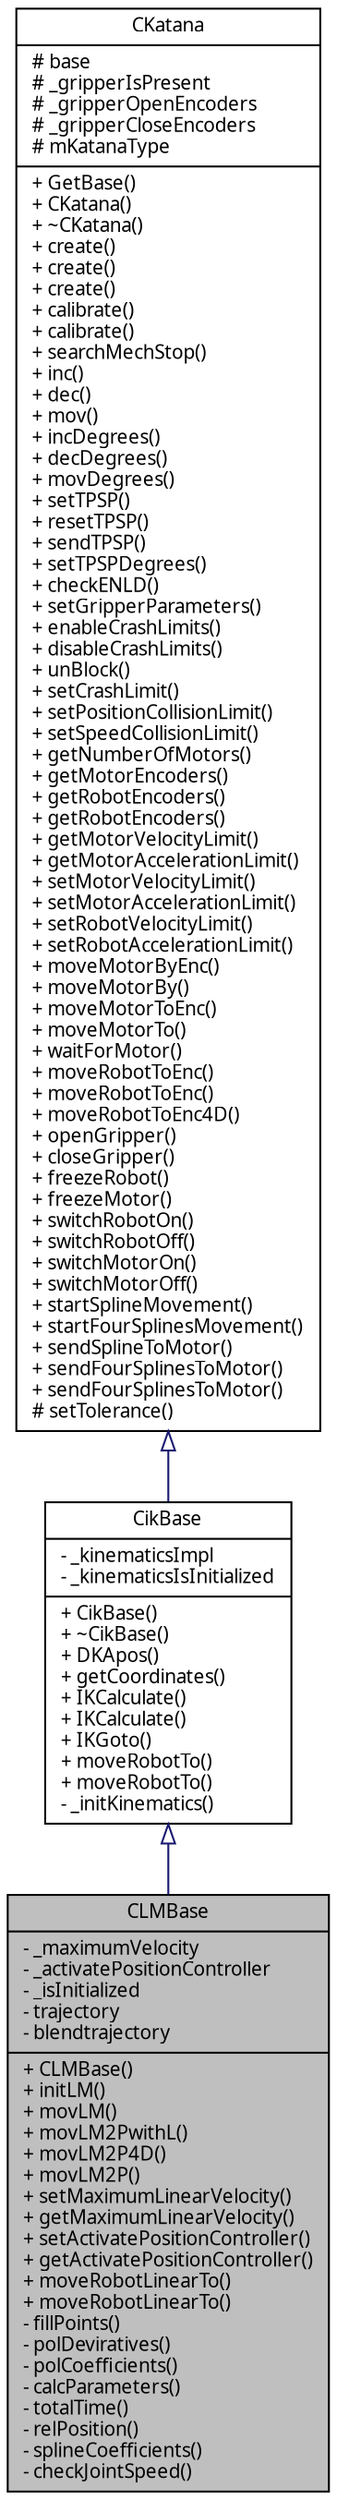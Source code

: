 digraph G
{
  edge [fontname="FreeSans.ttf",fontsize=10,labelfontname="FreeSans.ttf",labelfontsize=10];
  node [fontname="FreeSans.ttf",fontsize=10,shape=record];
  Node1 [label="{CLMBase\n|- _maximumVelocity\l- _activatePositionController\l- _isInitialized\l- trajectory\l- blendtrajectory\l|+ CLMBase()\l+ initLM()\l+ movLM()\l+ movLM2PwithL()\l+ movLM2P4D()\l+ movLM2P()\l+ setMaximumLinearVelocity()\l+ getMaximumLinearVelocity()\l+ setActivatePositionController()\l+ getActivatePositionController()\l+ moveRobotLinearTo()\l+ moveRobotLinearTo()\l- fillPoints()\l- polDeviratives()\l- polCoefficients()\l- calcParameters()\l- totalTime()\l- relPosition()\l- splineCoefficients()\l- checkJointSpeed()\l}",height=0.2,width=0.4,color="black", fillcolor="grey75", style="filled" fontcolor="black"];
  Node2 -> Node1 [dir=back,color="midnightblue",fontsize=10,style="solid",arrowtail="empty",fontname="FreeSans.ttf"];
  Node2 [label="{CikBase\n|- _kinematicsImpl\l- _kinematicsIsInitialized\l|+ CikBase()\l+ ~CikBase()\l+ DKApos()\l+ getCoordinates()\l+ IKCalculate()\l+ IKCalculate()\l+ IKGoto()\l+ moveRobotTo()\l+ moveRobotTo()\l- _initKinematics()\l}",height=0.2,width=0.4,color="black", fillcolor="white", style="filled",URL="$classCikBase.html"];
  Node3 -> Node2 [dir=back,color="midnightblue",fontsize=10,style="solid",arrowtail="empty",fontname="FreeSans.ttf"];
  Node3 [label="{CKatana\n|# base\l# _gripperIsPresent\l# _gripperOpenEncoders\l# _gripperCloseEncoders\l# mKatanaType\l|+ GetBase()\l+ CKatana()\l+ ~CKatana()\l+ create()\l+ create()\l+ create()\l+ calibrate()\l+ calibrate()\l+ searchMechStop()\l+ inc()\l+ dec()\l+ mov()\l+ incDegrees()\l+ decDegrees()\l+ movDegrees()\l+ setTPSP()\l+ resetTPSP()\l+ sendTPSP()\l+ setTPSPDegrees()\l+ checkENLD()\l+ setGripperParameters()\l+ enableCrashLimits()\l+ disableCrashLimits()\l+ unBlock()\l+ setCrashLimit()\l+ setPositionCollisionLimit()\l+ setSpeedCollisionLimit()\l+ getNumberOfMotors()\l+ getMotorEncoders()\l+ getRobotEncoders()\l+ getRobotEncoders()\l+ getMotorVelocityLimit()\l+ getMotorAccelerationLimit()\l+ setMotorVelocityLimit()\l+ setMotorAccelerationLimit()\l+ setRobotVelocityLimit()\l+ setRobotAccelerationLimit()\l+ moveMotorByEnc()\l+ moveMotorBy()\l+ moveMotorToEnc()\l+ moveMotorTo()\l+ waitForMotor()\l+ moveRobotToEnc()\l+ moveRobotToEnc()\l+ moveRobotToEnc4D()\l+ openGripper()\l+ closeGripper()\l+ freezeRobot()\l+ freezeMotor()\l+ switchRobotOn()\l+ switchRobotOff()\l+ switchMotorOn()\l+ switchMotorOff()\l+ startSplineMovement()\l+ startFourSplinesMovement()\l+ sendSplineToMotor()\l+ sendFourSplinesToMotor()\l+ sendFourSplinesToMotor()\l# setTolerance()\l}",height=0.2,width=0.4,color="black", fillcolor="white", style="filled",URL="$classCKatana.html",tooltip="Extended Katana class with additional functions."];
}
